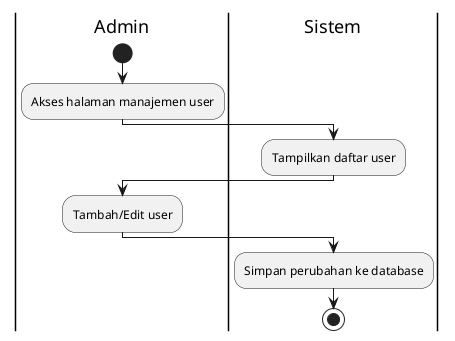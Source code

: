 
@startuml
|Admin|
start
:Akses halaman manajemen user;

|Sistem|
:Tampilkan daftar user;

|Admin|
:Tambah/Edit user;

|Sistem|
:Simpan perubahan ke database;
stop
@enduml
